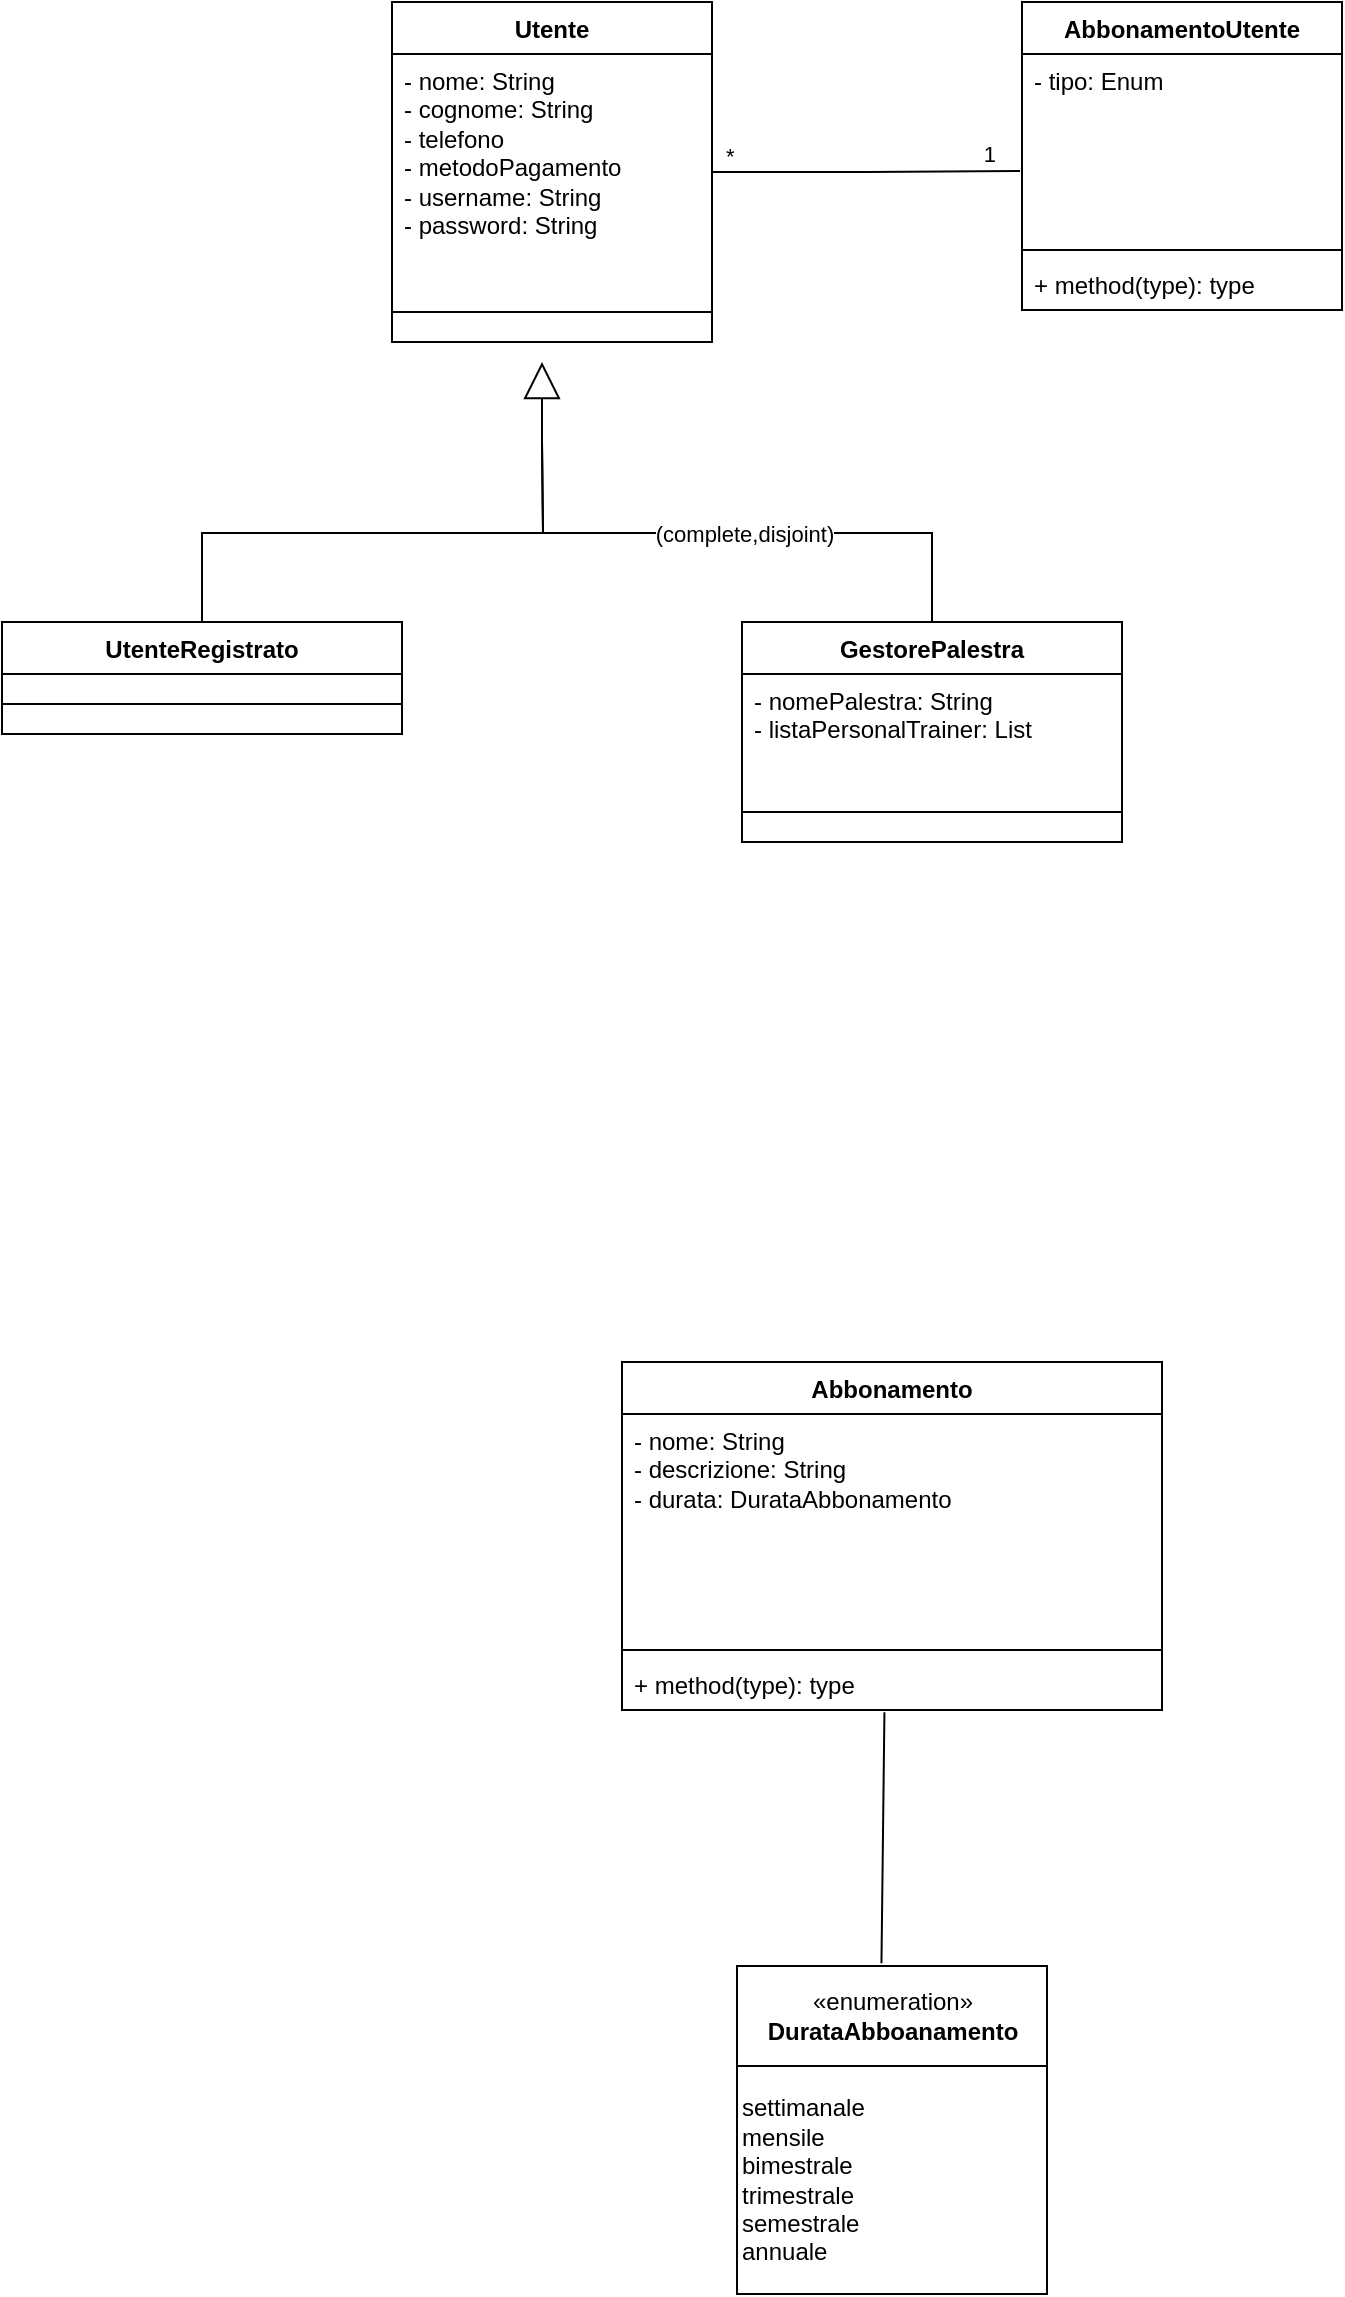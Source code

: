 <mxfile version="24.4.0" type="github">
  <diagram name="Page-1" id="rtqmb1G7pmRIMdZEJblD">
    <mxGraphModel dx="509" dy="647" grid="1" gridSize="10" guides="1" tooltips="1" connect="1" arrows="1" fold="1" page="1" pageScale="1" pageWidth="1100" pageHeight="1700" math="0" shadow="0">
      <root>
        <mxCell id="0" />
        <mxCell id="1" parent="0" />
        <mxCell id="8kIfGoQ6aiD22AjwGAcP-14" value="Utente" style="swimlane;fontStyle=1;align=center;verticalAlign=top;childLayout=stackLayout;horizontal=1;startSize=26;horizontalStack=0;resizeParent=1;resizeParentMax=0;resizeLast=0;collapsible=1;marginBottom=0;whiteSpace=wrap;html=1;" vertex="1" parent="1">
          <mxGeometry x="345" y="60" width="160" height="170" as="geometry">
            <mxRectangle x="345" y="60" width="80" height="30" as="alternateBounds" />
          </mxGeometry>
        </mxCell>
        <mxCell id="8kIfGoQ6aiD22AjwGAcP-15" value="- nome: String&lt;br&gt;&lt;div&gt;- cognome: String&lt;/div&gt;&lt;div&gt;- telefono&lt;/div&gt;&lt;div&gt;- metodoPagamento&lt;/div&gt;&lt;div&gt;- username: String&lt;/div&gt;&lt;div&gt;- password: String&lt;/div&gt;&lt;div&gt;&lt;br&gt; &lt;/div&gt;" style="text;strokeColor=none;fillColor=none;align=left;verticalAlign=top;spacingLeft=4;spacingRight=4;overflow=hidden;rotatable=0;points=[[0,0.5],[1,0.5]];portConstraint=eastwest;whiteSpace=wrap;html=1;" vertex="1" parent="8kIfGoQ6aiD22AjwGAcP-14">
          <mxGeometry y="26" width="160" height="114" as="geometry" />
        </mxCell>
        <mxCell id="8kIfGoQ6aiD22AjwGAcP-16" value="" style="line;strokeWidth=1;fillColor=none;align=left;verticalAlign=middle;spacingTop=-1;spacingLeft=3;spacingRight=3;rotatable=0;labelPosition=right;points=[];portConstraint=eastwest;strokeColor=inherit;" vertex="1" parent="8kIfGoQ6aiD22AjwGAcP-14">
          <mxGeometry y="140" width="160" height="30" as="geometry" />
        </mxCell>
        <mxCell id="8kIfGoQ6aiD22AjwGAcP-22" value="UtenteRegistrato" style="swimlane;fontStyle=1;align=center;verticalAlign=top;childLayout=stackLayout;horizontal=1;startSize=26;horizontalStack=0;resizeParent=1;resizeParentMax=0;resizeLast=0;collapsible=1;marginBottom=0;whiteSpace=wrap;html=1;" vertex="1" parent="1">
          <mxGeometry x="150" y="370" width="200" height="56" as="geometry">
            <mxRectangle x="345" y="60" width="80" height="30" as="alternateBounds" />
          </mxGeometry>
        </mxCell>
        <mxCell id="8kIfGoQ6aiD22AjwGAcP-24" value="" style="line;strokeWidth=1;fillColor=none;align=left;verticalAlign=middle;spacingTop=-1;spacingLeft=3;spacingRight=3;rotatable=0;labelPosition=right;points=[];portConstraint=eastwest;strokeColor=inherit;" vertex="1" parent="8kIfGoQ6aiD22AjwGAcP-22">
          <mxGeometry y="26" width="200" height="30" as="geometry" />
        </mxCell>
        <mxCell id="8kIfGoQ6aiD22AjwGAcP-25" value="GestorePalestra" style="swimlane;fontStyle=1;align=center;verticalAlign=top;childLayout=stackLayout;horizontal=1;startSize=26;horizontalStack=0;resizeParent=1;resizeParentMax=0;resizeLast=0;collapsible=1;marginBottom=0;whiteSpace=wrap;html=1;" vertex="1" parent="1">
          <mxGeometry x="520" y="370" width="190" height="110" as="geometry">
            <mxRectangle x="345" y="60" width="80" height="30" as="alternateBounds" />
          </mxGeometry>
        </mxCell>
        <mxCell id="8kIfGoQ6aiD22AjwGAcP-26" value="- nomePalestra: String&lt;br&gt;&lt;div&gt;- listaPersonalTrainer: List&lt;br&gt;&lt;/div&gt;&lt;div&gt;&lt;br&gt; &lt;/div&gt;" style="text;strokeColor=none;fillColor=none;align=left;verticalAlign=top;spacingLeft=4;spacingRight=4;overflow=hidden;rotatable=0;points=[[0,0.5],[1,0.5]];portConstraint=eastwest;whiteSpace=wrap;html=1;" vertex="1" parent="8kIfGoQ6aiD22AjwGAcP-25">
          <mxGeometry y="26" width="190" height="54" as="geometry" />
        </mxCell>
        <mxCell id="8kIfGoQ6aiD22AjwGAcP-27" value="" style="line;strokeWidth=1;fillColor=none;align=left;verticalAlign=middle;spacingTop=-1;spacingLeft=3;spacingRight=3;rotatable=0;labelPosition=right;points=[];portConstraint=eastwest;strokeColor=inherit;" vertex="1" parent="8kIfGoQ6aiD22AjwGAcP-25">
          <mxGeometry y="80" width="190" height="30" as="geometry" />
        </mxCell>
        <mxCell id="8kIfGoQ6aiD22AjwGAcP-30" value="" style="endArrow=none;html=1;rounded=0;edgeStyle=orthogonalEdgeStyle;exitX=0.5;exitY=0;exitDx=0;exitDy=0;" edge="1" parent="1" source="8kIfGoQ6aiD22AjwGAcP-22">
          <mxGeometry width="50" height="50" relative="1" as="geometry">
            <mxPoint x="250" y="331" as="sourcePoint" />
            <mxPoint x="420" y="280" as="targetPoint" />
          </mxGeometry>
        </mxCell>
        <mxCell id="8kIfGoQ6aiD22AjwGAcP-31" value="" style="endArrow=none;html=1;rounded=0;edgeStyle=orthogonalEdgeStyle;exitX=0.5;exitY=0;exitDx=0;exitDy=0;" edge="1" parent="1" source="8kIfGoQ6aiD22AjwGAcP-25">
          <mxGeometry width="50" height="50" relative="1" as="geometry">
            <mxPoint x="620" y="330" as="sourcePoint" />
            <mxPoint x="420" y="280" as="targetPoint" />
          </mxGeometry>
        </mxCell>
        <mxCell id="8kIfGoQ6aiD22AjwGAcP-33" value="(complete,disjoint)" style="edgeLabel;html=1;align=center;verticalAlign=middle;resizable=0;points=[];" vertex="1" connectable="0" parent="8kIfGoQ6aiD22AjwGAcP-31">
          <mxGeometry x="-0.028" relative="1" as="geometry">
            <mxPoint as="offset" />
          </mxGeometry>
        </mxCell>
        <mxCell id="8kIfGoQ6aiD22AjwGAcP-32" value="" style="endArrow=block;endSize=16;endFill=0;html=1;rounded=0;" edge="1" parent="1">
          <mxGeometry width="160" relative="1" as="geometry">
            <mxPoint x="420" y="280" as="sourcePoint" />
            <mxPoint x="420" y="240" as="targetPoint" />
          </mxGeometry>
        </mxCell>
        <mxCell id="8kIfGoQ6aiD22AjwGAcP-34" value="AbbonamentoUtente" style="swimlane;fontStyle=1;align=center;verticalAlign=top;childLayout=stackLayout;horizontal=1;startSize=26;horizontalStack=0;resizeParent=1;resizeParentMax=0;resizeLast=0;collapsible=1;marginBottom=0;whiteSpace=wrap;html=1;" vertex="1" parent="1">
          <mxGeometry x="660" y="60" width="160" height="154" as="geometry" />
        </mxCell>
        <mxCell id="8kIfGoQ6aiD22AjwGAcP-35" value="&lt;div&gt;- tipo: Enum&lt;/div&gt;&lt;div&gt;&lt;br&gt;&lt;/div&gt;" style="text;strokeColor=none;fillColor=none;align=left;verticalAlign=top;spacingLeft=4;spacingRight=4;overflow=hidden;rotatable=0;points=[[0,0.5],[1,0.5]];portConstraint=eastwest;whiteSpace=wrap;html=1;" vertex="1" parent="8kIfGoQ6aiD22AjwGAcP-34">
          <mxGeometry y="26" width="160" height="94" as="geometry" />
        </mxCell>
        <mxCell id="8kIfGoQ6aiD22AjwGAcP-36" value="" style="line;strokeWidth=1;fillColor=none;align=left;verticalAlign=middle;spacingTop=-1;spacingLeft=3;spacingRight=3;rotatable=0;labelPosition=right;points=[];portConstraint=eastwest;strokeColor=inherit;" vertex="1" parent="8kIfGoQ6aiD22AjwGAcP-34">
          <mxGeometry y="120" width="160" height="8" as="geometry" />
        </mxCell>
        <mxCell id="8kIfGoQ6aiD22AjwGAcP-37" value="+ method(type): type" style="text;strokeColor=none;fillColor=none;align=left;verticalAlign=top;spacingLeft=4;spacingRight=4;overflow=hidden;rotatable=0;points=[[0,0.5],[1,0.5]];portConstraint=eastwest;whiteSpace=wrap;html=1;" vertex="1" parent="8kIfGoQ6aiD22AjwGAcP-34">
          <mxGeometry y="128" width="160" height="26" as="geometry" />
        </mxCell>
        <mxCell id="8kIfGoQ6aiD22AjwGAcP-38" value="Abbonamento" style="swimlane;fontStyle=1;align=center;verticalAlign=top;childLayout=stackLayout;horizontal=1;startSize=26;horizontalStack=0;resizeParent=1;resizeParentMax=0;resizeLast=0;collapsible=1;marginBottom=0;whiteSpace=wrap;html=1;" vertex="1" parent="1">
          <mxGeometry x="460" y="740" width="270" height="174" as="geometry" />
        </mxCell>
        <mxCell id="8kIfGoQ6aiD22AjwGAcP-39" value="&lt;div&gt;- nome: String&lt;/div&gt;&lt;div&gt;- descrizione: String&lt;/div&gt;&lt;div&gt;- durata: DurataAbbonamento&lt;br&gt;&lt;/div&gt;&lt;div&gt;&lt;br&gt;&lt;/div&gt;" style="text;strokeColor=none;fillColor=none;align=left;verticalAlign=top;spacingLeft=4;spacingRight=4;overflow=hidden;rotatable=0;points=[[0,0.5],[1,0.5]];portConstraint=eastwest;whiteSpace=wrap;html=1;" vertex="1" parent="8kIfGoQ6aiD22AjwGAcP-38">
          <mxGeometry y="26" width="270" height="114" as="geometry" />
        </mxCell>
        <mxCell id="8kIfGoQ6aiD22AjwGAcP-40" value="" style="line;strokeWidth=1;fillColor=none;align=left;verticalAlign=middle;spacingTop=-1;spacingLeft=3;spacingRight=3;rotatable=0;labelPosition=right;points=[];portConstraint=eastwest;strokeColor=inherit;" vertex="1" parent="8kIfGoQ6aiD22AjwGAcP-38">
          <mxGeometry y="140" width="270" height="8" as="geometry" />
        </mxCell>
        <mxCell id="8kIfGoQ6aiD22AjwGAcP-41" value="+ method(type): type" style="text;strokeColor=none;fillColor=none;align=left;verticalAlign=top;spacingLeft=4;spacingRight=4;overflow=hidden;rotatable=0;points=[[0,0.5],[1,0.5]];portConstraint=eastwest;whiteSpace=wrap;html=1;" vertex="1" parent="8kIfGoQ6aiD22AjwGAcP-38">
          <mxGeometry y="148" width="270" height="26" as="geometry" />
        </mxCell>
        <mxCell id="8kIfGoQ6aiD22AjwGAcP-43" value="«enumeration»&lt;br&gt;&lt;b&gt;DurataAbboanamento&lt;/b&gt;" style="html=1;whiteSpace=wrap;" vertex="1" parent="1">
          <mxGeometry x="517.5" y="1042" width="155" height="50" as="geometry" />
        </mxCell>
        <mxCell id="8kIfGoQ6aiD22AjwGAcP-44" value="&lt;div align=&quot;left&quot;&gt;settimanale&lt;/div&gt;&lt;div align=&quot;left&quot;&gt;mensile&lt;/div&gt;&lt;div align=&quot;left&quot;&gt;bimestrale&lt;/div&gt;&lt;div align=&quot;left&quot;&gt;trimestrale&lt;/div&gt;&lt;div align=&quot;left&quot;&gt;semestrale&lt;br&gt;&lt;/div&gt;&lt;div align=&quot;left&quot;&gt;annuale&lt;br&gt;&lt;/div&gt;" style="html=1;whiteSpace=wrap;align=left;" vertex="1" parent="1">
          <mxGeometry x="517.5" y="1092" width="155" height="114" as="geometry" />
        </mxCell>
        <mxCell id="8kIfGoQ6aiD22AjwGAcP-46" value="" style="endArrow=none;html=1;rounded=0;exitX=0.466;exitY=-0.027;exitDx=0;exitDy=0;exitPerimeter=0;entryX=0.486;entryY=1.044;entryDx=0;entryDy=0;entryPerimeter=0;" edge="1" parent="1" source="8kIfGoQ6aiD22AjwGAcP-43" target="8kIfGoQ6aiD22AjwGAcP-41">
          <mxGeometry width="50" height="50" relative="1" as="geometry">
            <mxPoint x="600" y="1002" as="sourcePoint" />
            <mxPoint x="650" y="952" as="targetPoint" />
          </mxGeometry>
        </mxCell>
        <mxCell id="8kIfGoQ6aiD22AjwGAcP-50" value="" style="endArrow=none;html=1;edgeStyle=orthogonalEdgeStyle;rounded=0;exitX=1;exitY=0.5;exitDx=0;exitDy=0;entryX=-0.006;entryY=0.622;entryDx=0;entryDy=0;entryPerimeter=0;" edge="1" parent="1" source="8kIfGoQ6aiD22AjwGAcP-14" target="8kIfGoQ6aiD22AjwGAcP-35">
          <mxGeometry relative="1" as="geometry">
            <mxPoint x="530" y="240" as="sourcePoint" />
            <mxPoint x="650" y="145" as="targetPoint" />
          </mxGeometry>
        </mxCell>
        <mxCell id="8kIfGoQ6aiD22AjwGAcP-51" value="*" style="edgeLabel;resizable=0;html=1;align=left;verticalAlign=bottom;" connectable="0" vertex="1" parent="8kIfGoQ6aiD22AjwGAcP-50">
          <mxGeometry x="-1" relative="1" as="geometry">
            <mxPoint x="5" as="offset" />
          </mxGeometry>
        </mxCell>
        <mxCell id="8kIfGoQ6aiD22AjwGAcP-52" value="1" style="edgeLabel;resizable=0;html=1;align=right;verticalAlign=bottom;" connectable="0" vertex="1" parent="8kIfGoQ6aiD22AjwGAcP-50">
          <mxGeometry x="1" relative="1" as="geometry">
            <mxPoint x="-11" as="offset" />
          </mxGeometry>
        </mxCell>
      </root>
    </mxGraphModel>
  </diagram>
</mxfile>

